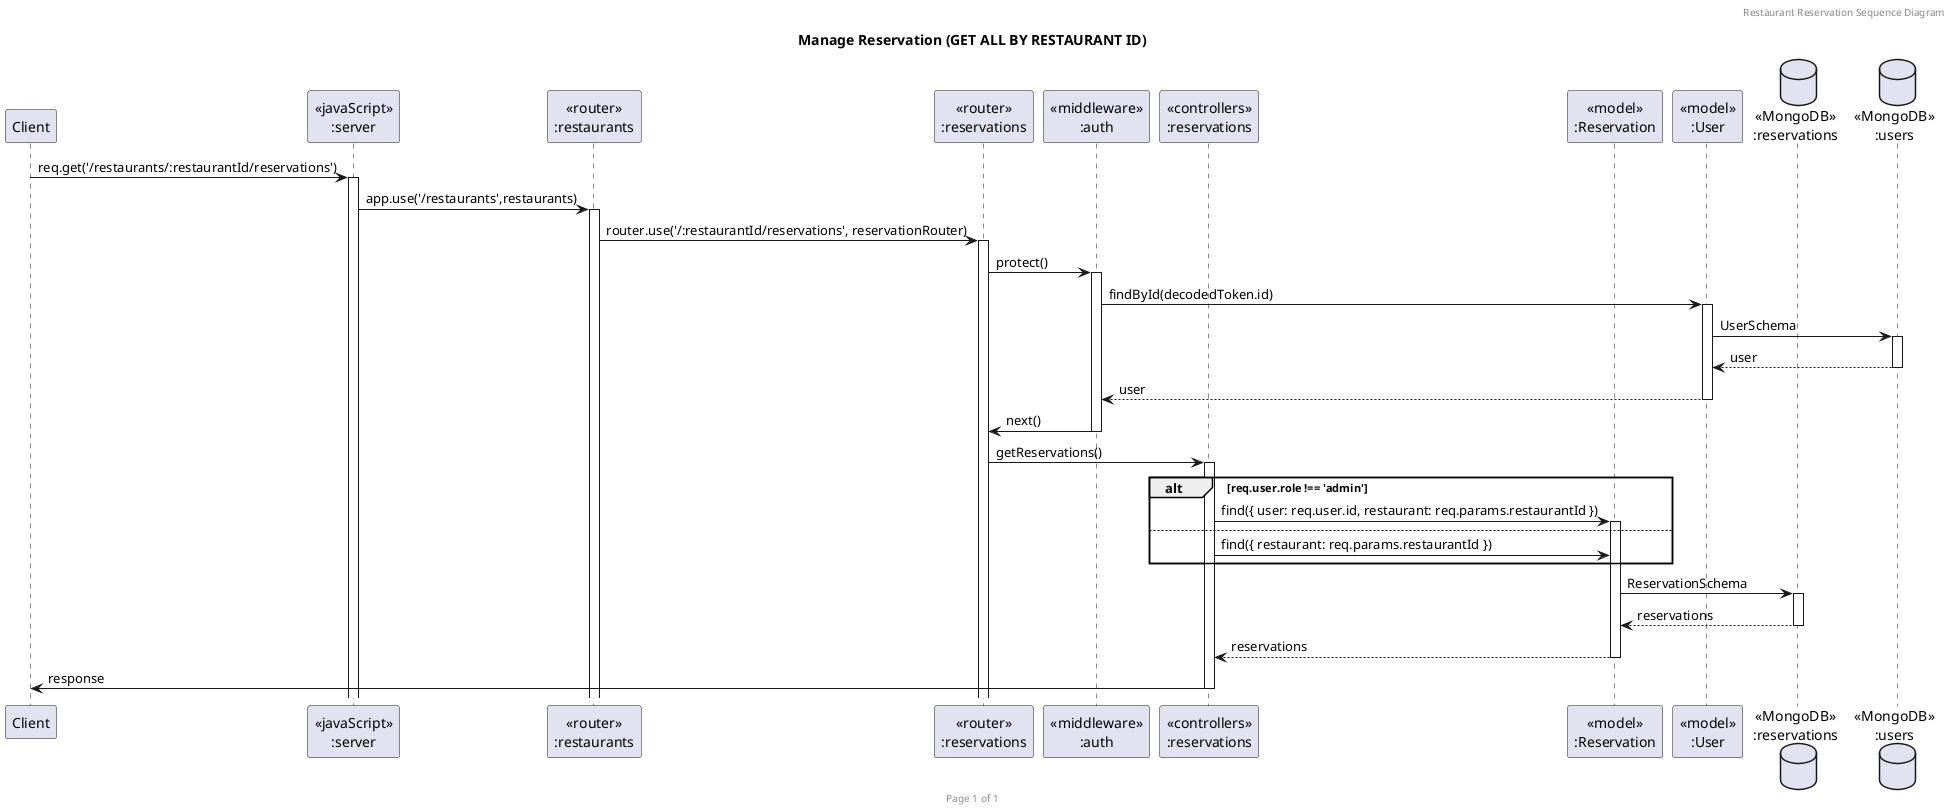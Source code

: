 @startuml Manage Reservation (GET ALL)

header Restaurant Reservation Sequence Diagram
footer Page %page% of %lastpage%
title "Manage Reservation (GET ALL BY RESTAURANT ID)"

participant "Client" as client
participant "<<javaScript>>\n:server" as server
participant "<<router>>\n:restaurants" as routerRestaurants
participant "<<router>>\n:reservations" as routerReservations
participant "<<middleware>>\n:auth" as middlewareAuth
participant "<<controllers>>\n:reservations" as controllersReservations
participant "<<model>>\n:Reservation" as modelReservation
participant "<<model>>\n:User" as modelUser
database "<<MongoDB>>\n:reservations" as ReservationsDatabase
database "<<MongoDB>>\n:users" as UsersDatabase

' GET ALL BY RESTAURANT ID
client->server ++:req.get('/restaurants/:restaurantId/reservations')
server->routerRestaurants ++:app.use('/restaurants',restaurants)
routerRestaurants->routerReservations ++:router.use('/:restaurantId/reservations', reservationRouter)
routerReservations -> middlewareAuth ++:protect()
middlewareAuth -> modelUser ++:findById(decodedToken.id)
modelUser -> UsersDatabase ++:UserSchema
UsersDatabase --> modelUser --:user
modelUser --> middlewareAuth --:user
middlewareAuth -> routerReservations --:next()
routerReservations -> controllersReservations ++:getReservations()

alt req.user.role !== 'admin'
    controllersReservations->modelReservation ++:find({ user: req.user.id, restaurant: req.params.restaurantId })
else
    controllersReservations->modelReservation :find({ restaurant: req.params.restaurantId })
end

modelReservation ->ReservationsDatabase ++: ReservationSchema
ReservationsDatabase --> modelReservation --: reservations
controllersReservations <-- modelReservation --:reservations
controllersReservations->client --:response

@enduml